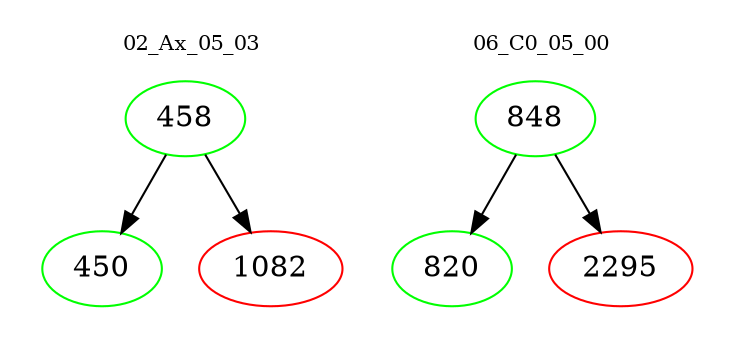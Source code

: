 digraph{
subgraph cluster_0 {
color = white
label = "02_Ax_05_03";
fontsize=10;
T0_458 [label="458", color="green"]
T0_458 -> T0_450 [color="black"]
T0_450 [label="450", color="green"]
T0_458 -> T0_1082 [color="black"]
T0_1082 [label="1082", color="red"]
}
subgraph cluster_1 {
color = white
label = "06_C0_05_00";
fontsize=10;
T1_848 [label="848", color="green"]
T1_848 -> T1_820 [color="black"]
T1_820 [label="820", color="green"]
T1_848 -> T1_2295 [color="black"]
T1_2295 [label="2295", color="red"]
}
}
